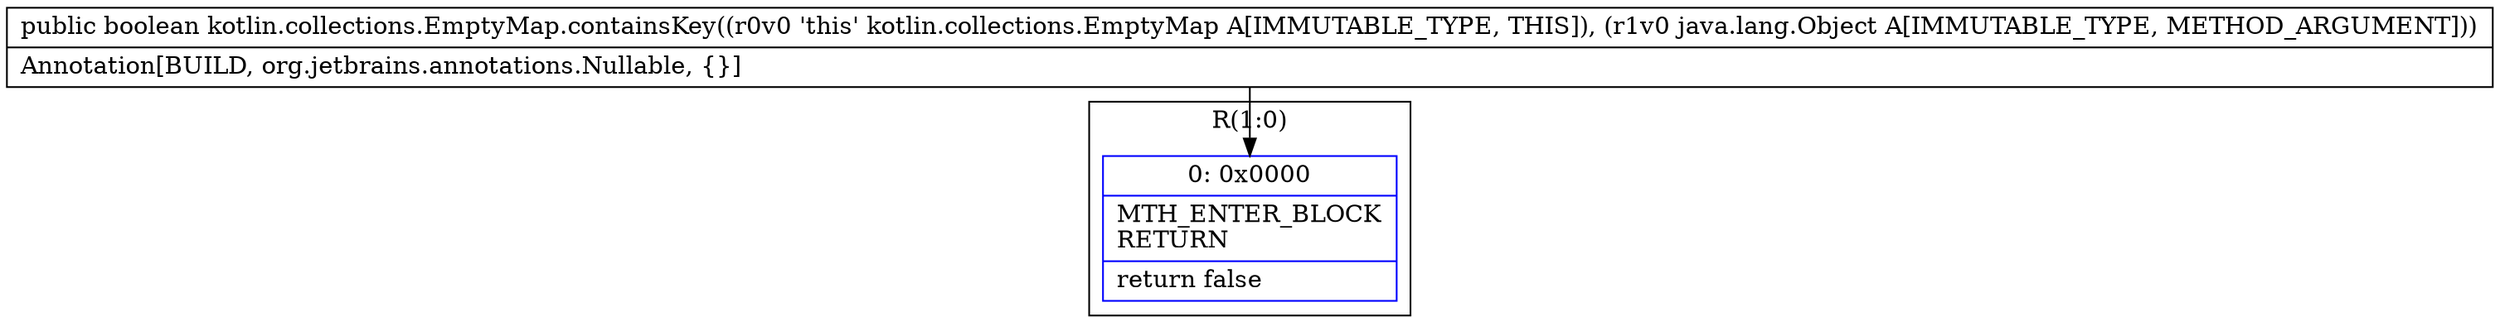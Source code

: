 digraph "CFG forkotlin.collections.EmptyMap.containsKey(Ljava\/lang\/Object;)Z" {
subgraph cluster_Region_594545658 {
label = "R(1:0)";
node [shape=record,color=blue];
Node_0 [shape=record,label="{0\:\ 0x0000|MTH_ENTER_BLOCK\lRETURN\l|return false\l}"];
}
MethodNode[shape=record,label="{public boolean kotlin.collections.EmptyMap.containsKey((r0v0 'this' kotlin.collections.EmptyMap A[IMMUTABLE_TYPE, THIS]), (r1v0 java.lang.Object A[IMMUTABLE_TYPE, METHOD_ARGUMENT]))  | Annotation[BUILD, org.jetbrains.annotations.Nullable, \{\}]\l}"];
MethodNode -> Node_0;
}

